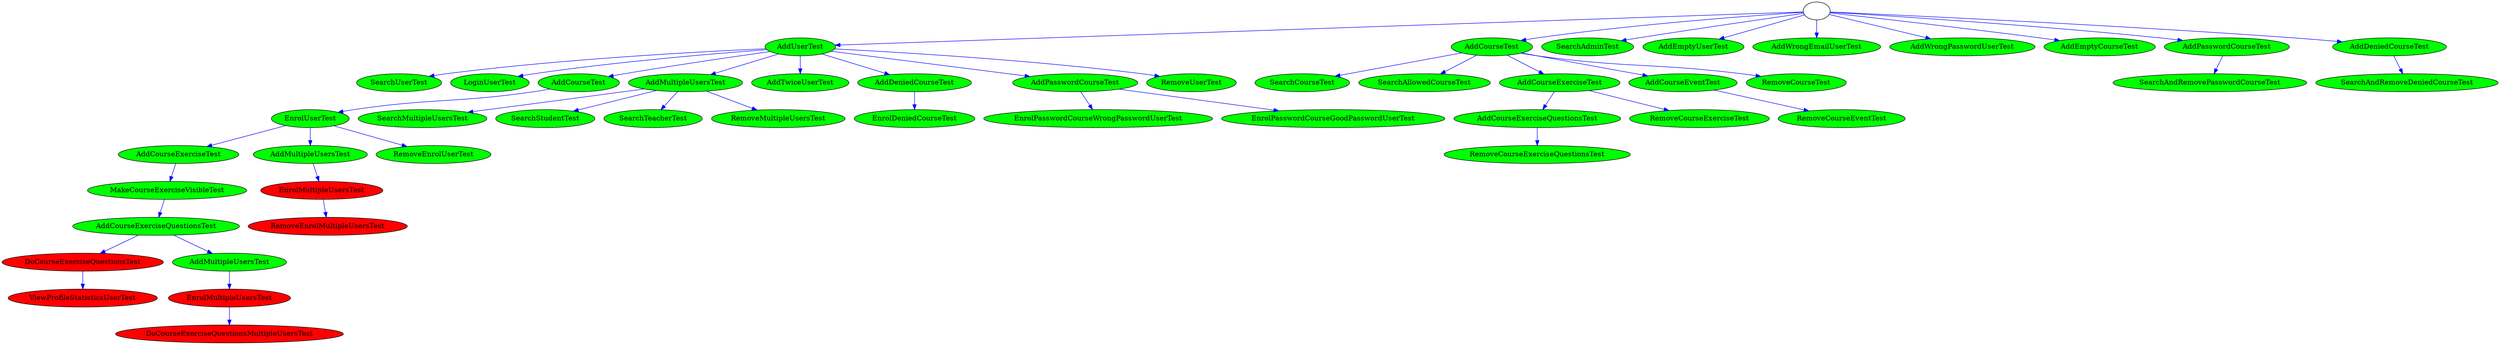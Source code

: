 strict digraph G {
root_925284253 [ label="" color = "black" ];
AddUserTest_1500687265 [ label="AddUserTest"fillcolor="green" style="filled" fontcolor="black" ];
AddCourseTest_1546375182 [ label="AddCourseTest"fillcolor="green" style="filled" fontcolor="black" ];
SearchAdminTest_864095180 [ label="SearchAdminTest"fillcolor="green" style="filled" fontcolor="black" ];
AddEmptyUserTest_1051711177 [ label="AddEmptyUserTest"fillcolor="green" style="filled" fontcolor="black" ];
AddWrongEmailUserTest_1654220710 [ label="AddWrongEmailUserTest"fillcolor="green" style="filled" fontcolor="black" ];
AddWrongPasswordUserTest_1236082961 [ label="AddWrongPasswordUserTest"fillcolor="green" style="filled" fontcolor="black" ];
AddEmptyCourseTest_1117173507 [ label="AddEmptyCourseTest"fillcolor="green" style="filled" fontcolor="black" ];
AddPasswordCourseTest_552198064 [ label="AddPasswordCourseTest"fillcolor="green" style="filled" fontcolor="black" ];
AddDeniedCourseTest_1130394962 [ label="AddDeniedCourseTest"fillcolor="green" style="filled" fontcolor="black" ];
SearchUserTest_132559749 [ label="SearchUserTest"fillcolor="green" style="filled" fontcolor="black" ];
LoginUserTest_449563675 [ label="LoginUserTest"fillcolor="green" style="filled" fontcolor="black" ];
AddCourseTest_322620596 [ label="AddCourseTest"fillcolor="green" style="filled" fontcolor="black" ];
AddMultipleUsersTest_1949091582 [ label="AddMultipleUsersTest"fillcolor="green" style="filled" fontcolor="black" ];
AddTwiceUserTest_1104181554 [ label="AddTwiceUserTest"fillcolor="green" style="filled" fontcolor="black" ];
AddDeniedCourseTest_738600816 [ label="AddDeniedCourseTest"fillcolor="green" style="filled" fontcolor="black" ];
AddPasswordCourseTest_1873773454 [ label="AddPasswordCourseTest"fillcolor="green" style="filled" fontcolor="black" ];
RemoveUserTest_994940964 [ label="RemoveUserTest"fillcolor="green" style="filled" fontcolor="black" ];
SearchCourseTest_21100191 [ label="SearchCourseTest"fillcolor="green" style="filled" fontcolor="black" ];
SearchAllowedCourseTest_115354332 [ label="SearchAllowedCourseTest"fillcolor="green" style="filled" fontcolor="black" ];
AddCourseExerciseTest_1830201389 [ label="AddCourseExerciseTest"fillcolor="green" style="filled" fontcolor="black" ];
AddCourseEventTest_1965989528 [ label="AddCourseEventTest"fillcolor="green" style="filled" fontcolor="black" ];
RemoveCourseTest_1176427592 [ label="RemoveCourseTest"fillcolor="green" style="filled" fontcolor="black" ];
SearchAndRemovePasswordCourseTest_1485474699 [ label="SearchAndRemovePasswordCourseTest"fillcolor="green" style="filled" fontcolor="black" ];
SearchAndRemoveDeniedCourseTest_383139220 [ label="SearchAndRemoveDeniedCourseTest"fillcolor="green" style="filled" fontcolor="black" ];
EnrolUserTest_1705692362 [ label="EnrolUserTest"fillcolor="green" style="filled" fontcolor="black" ];
SearchMultipleUsersTest_1165977043 [ label="SearchMultipleUsersTest"fillcolor="green" style="filled" fontcolor="black" ];
SearchStudentTest_782189077 [ label="SearchStudentTest"fillcolor="green" style="filled" fontcolor="black" ];
SearchTeacherTest_1079479653 [ label="SearchTeacherTest"fillcolor="green" style="filled" fontcolor="black" ];
RemoveMultipleUsersTest_528101808 [ label="RemoveMultipleUsersTest"fillcolor="green" style="filled" fontcolor="black" ];
EnrolDeniedCourseTest_438057405 [ label="EnrolDeniedCourseTest"fillcolor="green" style="filled" fontcolor="black" ];
EnrolPasswordCourseWrongPasswordUserTest_1144919098 [ label="EnrolPasswordCourseWrongPasswordUserTest"fillcolor="green" style="filled" fontcolor="black" ];
EnrolPasswordCourseGoodPasswordUserTest_6609761 [ label="EnrolPasswordCourseGoodPasswordUserTest"fillcolor="green" style="filled" fontcolor="black" ];
AddCourseExerciseQuestionsTest_863209615 [ label="AddCourseExerciseQuestionsTest"fillcolor="green" style="filled" fontcolor="black" ];
RemoveCourseExerciseTest_1614805106 [ label="RemoveCourseExerciseTest"fillcolor="green" style="filled" fontcolor="black" ];
RemoveCourseEventTest_1684474142 [ label="RemoveCourseEventTest"fillcolor="green" style="filled" fontcolor="black" ];
AddCourseExerciseTest_1989518569 [ label="AddCourseExerciseTest"fillcolor="green" style="filled" fontcolor="black" ];
AddMultipleUsersTest_2140870617 [ label="AddMultipleUsersTest"fillcolor="green" style="filled" fontcolor="black" ];
RemoveEnrolUserTest_1141778692 [ label="RemoveEnrolUserTest"fillcolor="green" style="filled" fontcolor="black" ];
RemoveCourseExerciseQuestionsTest_1890091339 [ label="RemoveCourseExerciseQuestionsTest"fillcolor="green" style="filled" fontcolor="black" ];
MakeCourseExerciseVisibleTest_1558275556 [ label="MakeCourseExerciseVisibleTest"fillcolor="green" style="filled" fontcolor="black" ];
EnrolMultipleUsersTest_267102182 [ label="EnrolMultipleUsersTest"fillcolor="red" style="filled" fontcolor="black" ];
AddCourseExerciseQuestionsTest_591283782 [ label="AddCourseExerciseQuestionsTest"fillcolor="green" style="filled" fontcolor="black" ];
RemoveEnrolMultipleUsersTest_1207501039 [ label="RemoveEnrolMultipleUsersTest"fillcolor="red" style="filled" fontcolor="black" ];
DoCourseExerciseQuestionsTest_1079163171 [ label="DoCourseExerciseQuestionsTest"fillcolor="red" style="filled" fontcolor="black" ];
AddMultipleUsersTest_1039688099 [ label="AddMultipleUsersTest"fillcolor="green" style="filled" fontcolor="black" ];
ViewProfileStatisticsUserTest_71176490 [ label="ViewProfileStatisticsUserTest"fillcolor="red" style="filled" fontcolor="black" ];
EnrolMultipleUsersTest_1381510762 [ label="EnrolMultipleUsersTest"fillcolor="red" style="filled" fontcolor="black" ];
DoCourseExerciseQuestionsMultipleUsersTest_1836227297 [ label="DoCourseExerciseQuestionsMultipleUsersTest"fillcolor="red" style="filled" fontcolor="black" ];
  root_925284253 -> AddUserTest_1500687265 [ label="" color="blue" ];
  root_925284253 -> AddCourseTest_1546375182 [ label="" color="blue" ];
  root_925284253 -> SearchAdminTest_864095180 [ label="" color="blue" ];
  root_925284253 -> AddEmptyUserTest_1051711177 [ label="" color="blue" ];
  root_925284253 -> AddWrongEmailUserTest_1654220710 [ label="" color="blue" ];
  root_925284253 -> AddWrongPasswordUserTest_1236082961 [ label="" color="blue" ];
  root_925284253 -> AddEmptyCourseTest_1117173507 [ label="" color="blue" ];
  root_925284253 -> AddPasswordCourseTest_552198064 [ label="" color="blue" ];
  root_925284253 -> AddDeniedCourseTest_1130394962 [ label="" color="blue" ];
  AddUserTest_1500687265 -> SearchUserTest_132559749 [ label="" color="blue" ];
  AddUserTest_1500687265 -> LoginUserTest_449563675 [ label="" color="blue" ];
  AddUserTest_1500687265 -> AddCourseTest_322620596 [ label="" color="blue" ];
  AddUserTest_1500687265 -> AddMultipleUsersTest_1949091582 [ label="" color="blue" ];
  AddUserTest_1500687265 -> AddTwiceUserTest_1104181554 [ label="" color="blue" ];
  AddUserTest_1500687265 -> AddDeniedCourseTest_738600816 [ label="" color="blue" ];
  AddUserTest_1500687265 -> AddPasswordCourseTest_1873773454 [ label="" color="blue" ];
  AddUserTest_1500687265 -> RemoveUserTest_994940964 [ label="" color="blue" ];
  AddCourseTest_1546375182 -> SearchCourseTest_21100191 [ label="" color="blue" ];
  AddCourseTest_1546375182 -> SearchAllowedCourseTest_115354332 [ label="" color="blue" ];
  AddCourseTest_1546375182 -> AddCourseExerciseTest_1830201389 [ label="" color="blue" ];
  AddCourseTest_1546375182 -> AddCourseEventTest_1965989528 [ label="" color="blue" ];
  AddCourseTest_1546375182 -> RemoveCourseTest_1176427592 [ label="" color="blue" ];
  AddPasswordCourseTest_552198064 -> SearchAndRemovePasswordCourseTest_1485474699 [ label="" color="blue" ];
  AddDeniedCourseTest_1130394962 -> SearchAndRemoveDeniedCourseTest_383139220 [ label="" color="blue" ];
  AddCourseTest_322620596 -> EnrolUserTest_1705692362 [ label="" color="blue" ];
  AddMultipleUsersTest_1949091582 -> SearchMultipleUsersTest_1165977043 [ label="" color="blue" ];
  AddMultipleUsersTest_1949091582 -> SearchStudentTest_782189077 [ label="" color="blue" ];
  AddMultipleUsersTest_1949091582 -> SearchTeacherTest_1079479653 [ label="" color="blue" ];
  AddMultipleUsersTest_1949091582 -> RemoveMultipleUsersTest_528101808 [ label="" color="blue" ];
  AddDeniedCourseTest_738600816 -> EnrolDeniedCourseTest_438057405 [ label="" color="blue" ];
  AddPasswordCourseTest_1873773454 -> EnrolPasswordCourseWrongPasswordUserTest_1144919098 [ label="" color="blue" ];
  AddPasswordCourseTest_1873773454 -> EnrolPasswordCourseGoodPasswordUserTest_6609761 [ label="" color="blue" ];
  AddCourseExerciseTest_1830201389 -> AddCourseExerciseQuestionsTest_863209615 [ label="" color="blue" ];
  AddCourseExerciseTest_1830201389 -> RemoveCourseExerciseTest_1614805106 [ label="" color="blue" ];
  AddCourseEventTest_1965989528 -> RemoveCourseEventTest_1684474142 [ label="" color="blue" ];
  EnrolUserTest_1705692362 -> AddCourseExerciseTest_1989518569 [ label="" color="blue" ];
  EnrolUserTest_1705692362 -> AddMultipleUsersTest_2140870617 [ label="" color="blue" ];
  EnrolUserTest_1705692362 -> RemoveEnrolUserTest_1141778692 [ label="" color="blue" ];
  AddCourseExerciseQuestionsTest_863209615 -> RemoveCourseExerciseQuestionsTest_1890091339 [ label="" color="blue" ];
  AddCourseExerciseTest_1989518569 -> MakeCourseExerciseVisibleTest_1558275556 [ label="" color="blue" ];
  AddMultipleUsersTest_2140870617 -> EnrolMultipleUsersTest_267102182 [ label="" color="blue" ];
  MakeCourseExerciseVisibleTest_1558275556 -> AddCourseExerciseQuestionsTest_591283782 [ label="" color="blue" ];
  EnrolMultipleUsersTest_267102182 -> RemoveEnrolMultipleUsersTest_1207501039 [ label="" color="blue" ];
  AddCourseExerciseQuestionsTest_591283782 -> DoCourseExerciseQuestionsTest_1079163171 [ label="" color="blue" ];
  AddCourseExerciseQuestionsTest_591283782 -> AddMultipleUsersTest_1039688099 [ label="" color="blue" ];
  DoCourseExerciseQuestionsTest_1079163171 -> ViewProfileStatisticsUserTest_71176490 [ label="" color="blue" ];
  AddMultipleUsersTest_1039688099 -> EnrolMultipleUsersTest_1381510762 [ label="" color="blue" ];
  EnrolMultipleUsersTest_1381510762 -> DoCourseExerciseQuestionsMultipleUsersTest_1836227297 [ label="" color="blue" ];
}
